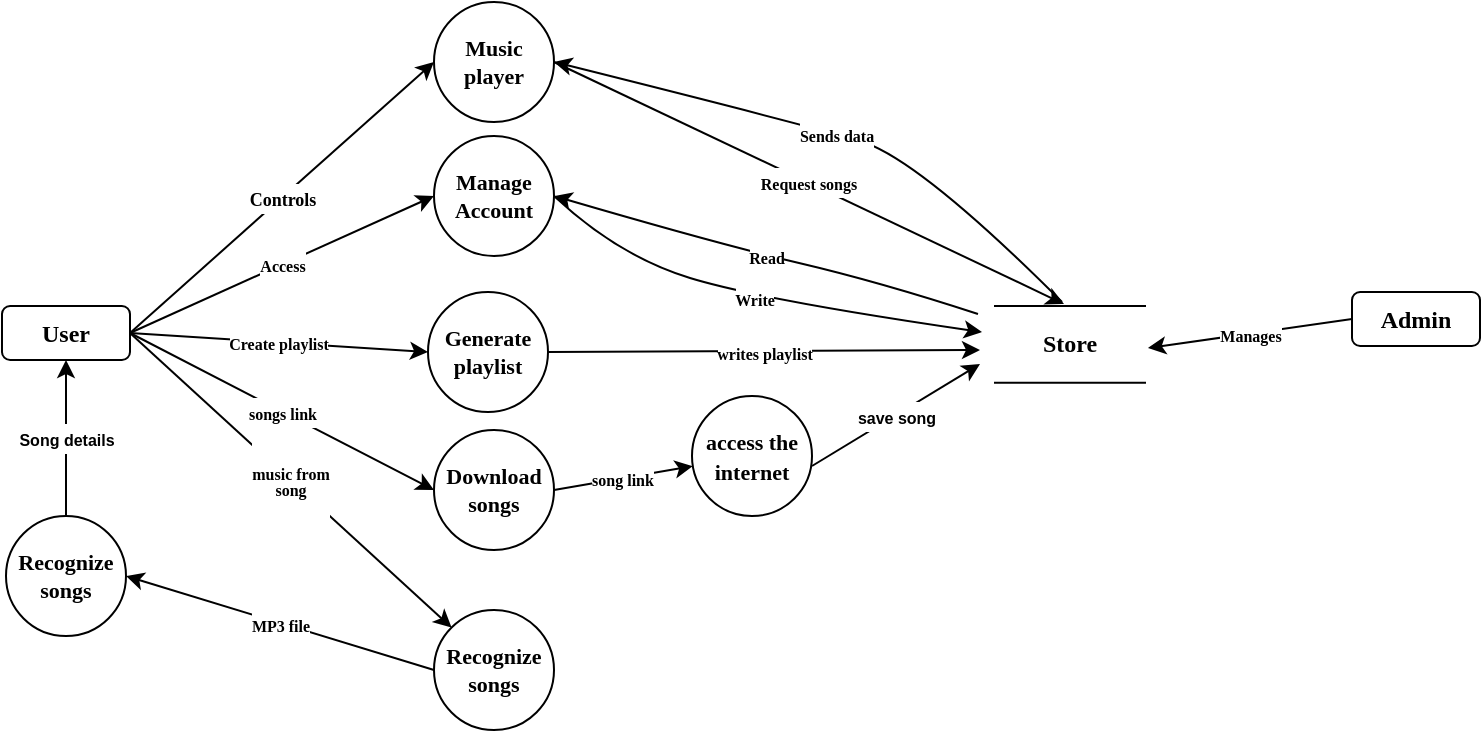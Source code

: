 <mxfile version="22.1.21" type="device">
  <diagram name="Page-1" id="N-YZeGlN1Mszi96979O7">
    <mxGraphModel dx="954" dy="727" grid="0" gridSize="10" guides="1" tooltips="1" connect="1" arrows="1" fold="1" page="0" pageScale="1" pageWidth="827" pageHeight="1169" math="0" shadow="0">
      <root>
        <mxCell id="0" />
        <mxCell id="1" parent="0" />
        <mxCell id="ANJhK1hGq2920JBnLr8D-1" value="User" style="rounded=1;whiteSpace=wrap;html=1;fontFamily=Times New Roman;fontStyle=1" parent="1" vertex="1">
          <mxGeometry x="350" y="350" width="64" height="27" as="geometry" />
        </mxCell>
        <mxCell id="ANJhK1hGq2920JBnLr8D-6" value="Music player" style="ellipse;whiteSpace=wrap;html=1;aspect=fixed;fontFamily=Times New Roman;fontSize=11;fontStyle=1" parent="1" vertex="1">
          <mxGeometry x="566" y="198" width="60" height="60" as="geometry" />
        </mxCell>
        <mxCell id="ANJhK1hGq2920JBnLr8D-9" value="" style="endArrow=none;html=1;rounded=0;fontFamily=Times New Roman;fontSize=12;fontColor=default;fontStyle=1" parent="1" edge="1">
          <mxGeometry width="50" height="50" relative="1" as="geometry">
            <mxPoint x="846" y="350" as="sourcePoint" />
            <mxPoint x="922" y="350" as="targetPoint" />
          </mxGeometry>
        </mxCell>
        <mxCell id="ANJhK1hGq2920JBnLr8D-10" value="" style="endArrow=none;html=1;rounded=0;fontFamily=Times New Roman;fontSize=12;fontColor=default;fontStyle=1" parent="1" edge="1">
          <mxGeometry width="50" height="50" relative="1" as="geometry">
            <mxPoint x="846" y="388.41" as="sourcePoint" />
            <mxPoint x="922" y="388.41" as="targetPoint" />
          </mxGeometry>
        </mxCell>
        <mxCell id="ANJhK1hGq2920JBnLr8D-11" value="Store" style="text;html=1;strokeColor=none;fillColor=none;align=center;verticalAlign=middle;whiteSpace=wrap;rounded=0;fontSize=12;fontFamily=Times New Roman;fontColor=default;fontStyle=1" parent="1" vertex="1">
          <mxGeometry x="854" y="354" width="60" height="30" as="geometry" />
        </mxCell>
        <mxCell id="ANJhK1hGq2920JBnLr8D-12" value="Generate playlist" style="ellipse;whiteSpace=wrap;html=1;aspect=fixed;rounded=1;shadow=0;glass=0;strokeColor=default;align=center;verticalAlign=middle;fontFamily=Times New Roman;fontSize=11;fontColor=default;fillColor=default;fontStyle=1;direction=south;" parent="1" vertex="1">
          <mxGeometry x="563" y="343" width="60" height="60" as="geometry" />
        </mxCell>
        <mxCell id="ANJhK1hGq2920JBnLr8D-13" value="Download &lt;br style=&quot;font-size: 11px;&quot;&gt;songs" style="ellipse;whiteSpace=wrap;html=1;aspect=fixed;rounded=1;shadow=0;glass=0;strokeColor=default;align=center;verticalAlign=middle;fontFamily=Times New Roman;fontSize=11;fontColor=default;fillColor=default;fontStyle=1" parent="1" vertex="1">
          <mxGeometry x="566" y="412" width="60" height="60" as="geometry" />
        </mxCell>
        <mxCell id="ANJhK1hGq2920JBnLr8D-14" value="Recognize&lt;br style=&quot;border-color: var(--border-color);&quot;&gt;songs" style="ellipse;whiteSpace=wrap;html=1;aspect=fixed;rounded=1;shadow=0;glass=0;strokeColor=default;align=center;verticalAlign=middle;fontFamily=Times New Roman;fontSize=11;fontColor=default;fillColor=default;fontStyle=1" parent="1" vertex="1">
          <mxGeometry x="566" y="502" width="60" height="60" as="geometry" />
        </mxCell>
        <mxCell id="ANJhK1hGq2920JBnLr8D-16" value="&lt;font style=&quot;font-size: 9px;&quot;&gt;&lt;b&gt;Controls&lt;/b&gt;&lt;/font&gt;" style="endArrow=classic;html=1;rounded=0;fontFamily=Times New Roman;fontSize=12;fontColor=default;entryX=0;entryY=0.5;entryDx=0;entryDy=0;exitX=1;exitY=0.5;exitDx=0;exitDy=0;" parent="1" source="ANJhK1hGq2920JBnLr8D-1" target="ANJhK1hGq2920JBnLr8D-6" edge="1">
          <mxGeometry width="50" height="50" relative="1" as="geometry">
            <mxPoint x="415" y="363" as="sourcePoint" />
            <mxPoint x="498" y="308" as="targetPoint" />
          </mxGeometry>
        </mxCell>
        <mxCell id="ANJhK1hGq2920JBnLr8D-17" value="&lt;font style=&quot;font-size: 8px;&quot;&gt;&lt;b&gt;Request&amp;nbsp;songs&lt;/b&gt;&lt;/font&gt;" style="endArrow=classic;html=1;rounded=0;fontFamily=Times New Roman;fontSize=12;fontColor=default;exitX=1;exitY=0.5;exitDx=0;exitDy=0;" parent="1" source="ANJhK1hGq2920JBnLr8D-6" edge="1">
          <mxGeometry width="50" height="50" relative="1" as="geometry">
            <mxPoint x="676" y="383" as="sourcePoint" />
            <mxPoint x="881" y="349" as="targetPoint" />
          </mxGeometry>
        </mxCell>
        <mxCell id="ANJhK1hGq2920JBnLr8D-18" value="&lt;b&gt;&lt;font style=&quot;font-size: 8px;&quot;&gt;Sends data&lt;/font&gt;&lt;/b&gt;" style="curved=1;endArrow=classic;html=1;rounded=0;fontFamily=Times New Roman;fontSize=12;fontColor=default;entryX=1;entryY=0.5;entryDx=0;entryDy=0;" parent="1" target="ANJhK1hGq2920JBnLr8D-6" edge="1">
          <mxGeometry width="50" height="50" relative="1" as="geometry">
            <mxPoint x="880" y="348" as="sourcePoint" />
            <mxPoint x="756" y="312" as="targetPoint" />
            <Array as="points">
              <mxPoint x="808" y="276" />
              <mxPoint x="750" y="259" />
            </Array>
          </mxGeometry>
        </mxCell>
        <mxCell id="ANJhK1hGq2920JBnLr8D-19" value="&lt;b&gt;&lt;font style=&quot;font-size: 8px;&quot;&gt;Create playlist&lt;/font&gt;&lt;/b&gt;" style="endArrow=classic;html=1;rounded=0;fontFamily=Times New Roman;fontSize=12;fontColor=default;exitX=1;exitY=0.5;exitDx=0;exitDy=0;entryX=0.5;entryY=1;entryDx=0;entryDy=0;" parent="1" source="ANJhK1hGq2920JBnLr8D-1" target="ANJhK1hGq2920JBnLr8D-12" edge="1">
          <mxGeometry width="50" height="50" relative="1" as="geometry">
            <mxPoint x="510" y="399" as="sourcePoint" />
            <mxPoint x="560" y="349" as="targetPoint" />
          </mxGeometry>
        </mxCell>
        <mxCell id="ANJhK1hGq2920JBnLr8D-20" value="&lt;b&gt;&lt;font style=&quot;font-size: 8px;&quot;&gt;writes playlist&lt;/font&gt;&lt;/b&gt;" style="endArrow=classic;html=1;rounded=0;fontFamily=Times New Roman;fontSize=12;fontColor=default;exitX=0.5;exitY=0;exitDx=0;exitDy=0;" parent="1" source="ANJhK1hGq2920JBnLr8D-12" edge="1">
          <mxGeometry width="50" height="50" relative="1" as="geometry">
            <mxPoint x="671" y="399" as="sourcePoint" />
            <mxPoint x="839" y="372" as="targetPoint" />
          </mxGeometry>
        </mxCell>
        <mxCell id="ANJhK1hGq2920JBnLr8D-21" value="&lt;b&gt;&lt;font style=&quot;font-size: 8px;&quot;&gt;songs link&lt;/font&gt;&lt;/b&gt;" style="endArrow=classic;html=1;rounded=0;fontFamily=Times New Roman;fontSize=12;fontColor=default;exitX=1;exitY=0.5;exitDx=0;exitDy=0;entryX=0;entryY=0.5;entryDx=0;entryDy=0;" parent="1" source="ANJhK1hGq2920JBnLr8D-1" target="ANJhK1hGq2920JBnLr8D-13" edge="1">
          <mxGeometry width="50" height="50" relative="1" as="geometry">
            <mxPoint x="463" y="455" as="sourcePoint" />
            <mxPoint x="513" y="405" as="targetPoint" />
          </mxGeometry>
        </mxCell>
        <mxCell id="ANJhK1hGq2920JBnLr8D-22" value="&lt;b&gt;&lt;font style=&quot;font-size: 8px;&quot;&gt;song link&lt;/font&gt;&lt;/b&gt;" style="endArrow=classic;html=1;rounded=0;fontFamily=Times New Roman;fontSize=12;fontColor=default;exitX=1;exitY=0.5;exitDx=0;exitDy=0;" parent="1" source="ANJhK1hGq2920JBnLr8D-13" target="ANJhK1hGq2920JBnLr8D-24" edge="1">
          <mxGeometry width="50" height="50" relative="1" as="geometry">
            <mxPoint x="680" y="455" as="sourcePoint" />
            <mxPoint x="702" y="423" as="targetPoint" />
          </mxGeometry>
        </mxCell>
        <mxCell id="ANJhK1hGq2920JBnLr8D-24" value="&lt;b&gt;&lt;font style=&quot;font-size: 11px;&quot;&gt;access the internet&lt;/font&gt;&lt;/b&gt;" style="ellipse;whiteSpace=wrap;html=1;aspect=fixed;rounded=1;shadow=0;glass=0;strokeColor=default;align=center;verticalAlign=middle;fontFamily=Times New Roman;fontSize=12;fontColor=default;fillColor=default;" parent="1" vertex="1">
          <mxGeometry x="695" y="395" width="60" height="60" as="geometry" />
        </mxCell>
        <mxCell id="ANJhK1hGq2920JBnLr8D-25" value="&lt;b&gt;&lt;font style=&quot;font-size: 8px;&quot;&gt;save song&lt;/font&gt;&lt;/b&gt;" style="endArrow=classic;html=1;rounded=0;fontFamily=Helvetica;fontSize=12;fontColor=default;exitX=1;exitY=0.5;exitDx=0;exitDy=0;" parent="1" edge="1">
          <mxGeometry width="50" height="50" relative="1" as="geometry">
            <mxPoint x="755.0" y="430" as="sourcePoint" />
            <mxPoint x="839" y="379" as="targetPoint" />
          </mxGeometry>
        </mxCell>
        <mxCell id="ANJhK1hGq2920JBnLr8D-29" value="Admin" style="rounded=1;whiteSpace=wrap;html=1;fontFamily=Times New Roman;fontStyle=1" parent="1" vertex="1">
          <mxGeometry x="1025" y="343" width="64" height="27" as="geometry" />
        </mxCell>
        <mxCell id="ANJhK1hGq2920JBnLr8D-30" value="&lt;b&gt;&lt;font face=&quot;Times New Roman&quot; style=&quot;font-size: 8px;&quot;&gt;Manages&lt;/font&gt;&lt;/b&gt;" style="endArrow=classic;html=1;rounded=0;fontFamily=Helvetica;fontSize=12;fontColor=default;exitX=0;exitY=0.5;exitDx=0;exitDy=0;" parent="1" source="ANJhK1hGq2920JBnLr8D-29" edge="1">
          <mxGeometry x="-0.0" width="50" height="50" relative="1" as="geometry">
            <mxPoint x="1025" y="366" as="sourcePoint" />
            <mxPoint x="923" y="371" as="targetPoint" />
            <mxPoint as="offset" />
          </mxGeometry>
        </mxCell>
        <mxCell id="ANJhK1hGq2920JBnLr8D-31" value="&lt;p style=&quot;line-height: 50%;&quot;&gt;&lt;font face=&quot;Times New Roman&quot; style=&quot;font-size: 8px;&quot;&gt;&lt;b&gt;music from &lt;br&gt;song&lt;/b&gt;&lt;/font&gt;&lt;/p&gt;" style="endArrow=classic;html=1;rounded=0;fontFamily=Helvetica;fontSize=12;fontColor=default;exitX=1;exitY=0.5;exitDx=0;exitDy=0;entryX=0;entryY=0;entryDx=0;entryDy=0;" parent="1" source="ANJhK1hGq2920JBnLr8D-1" target="ANJhK1hGq2920JBnLr8D-14" edge="1">
          <mxGeometry width="50" height="50" relative="1" as="geometry">
            <mxPoint x="460" y="486" as="sourcePoint" />
            <mxPoint x="510" y="436" as="targetPoint" />
          </mxGeometry>
        </mxCell>
        <mxCell id="ANJhK1hGq2920JBnLr8D-33" value="Recognize&lt;br style=&quot;border-color: var(--border-color);&quot;&gt;songs" style="ellipse;whiteSpace=wrap;html=1;aspect=fixed;rounded=1;shadow=0;glass=0;strokeColor=default;align=center;verticalAlign=middle;fontFamily=Times New Roman;fontSize=11;fontColor=default;fillColor=default;fontStyle=1" parent="1" vertex="1">
          <mxGeometry x="352" y="455" width="60" height="60" as="geometry" />
        </mxCell>
        <mxCell id="ANJhK1hGq2920JBnLr8D-34" value="&lt;b&gt;&lt;font style=&quot;font-size: 8px;&quot; face=&quot;Times New Roman&quot;&gt;MP3 file&lt;/font&gt;&lt;/b&gt;" style="endArrow=classic;html=1;rounded=0;fontFamily=Helvetica;fontSize=12;fontColor=default;exitX=0;exitY=0.5;exitDx=0;exitDy=0;entryX=1;entryY=0.5;entryDx=0;entryDy=0;" parent="1" source="ANJhK1hGq2920JBnLr8D-14" target="ANJhK1hGq2920JBnLr8D-33" edge="1">
          <mxGeometry x="-0.0" width="50" height="50" relative="1" as="geometry">
            <mxPoint x="460" y="486" as="sourcePoint" />
            <mxPoint x="510" y="436" as="targetPoint" />
            <mxPoint as="offset" />
          </mxGeometry>
        </mxCell>
        <mxCell id="ANJhK1hGq2920JBnLr8D-35" value="&lt;b&gt;&lt;font style=&quot;font-size: 8px;&quot;&gt;Song details&lt;/font&gt;&lt;/b&gt;" style="endArrow=classic;html=1;rounded=0;fontFamily=Helvetica;fontSize=12;fontColor=default;entryX=0.5;entryY=1;entryDx=0;entryDy=0;exitX=0.5;exitY=0;exitDx=0;exitDy=0;" parent="1" source="ANJhK1hGq2920JBnLr8D-33" target="ANJhK1hGq2920JBnLr8D-1" edge="1">
          <mxGeometry width="50" height="50" relative="1" as="geometry">
            <mxPoint x="347" y="450" as="sourcePoint" />
            <mxPoint x="397" y="400" as="targetPoint" />
          </mxGeometry>
        </mxCell>
        <mxCell id="pC5JvSZfxQh9yzpR4HF_-1" value="Manage&lt;br&gt;Account" style="ellipse;whiteSpace=wrap;html=1;aspect=fixed;rounded=1;shadow=0;glass=0;strokeColor=default;align=center;verticalAlign=middle;fontFamily=Times New Roman;fontSize=11;fontColor=default;fillColor=default;fontStyle=1;direction=south;" parent="1" vertex="1">
          <mxGeometry x="566" y="265" width="60" height="60" as="geometry" />
        </mxCell>
        <mxCell id="pC5JvSZfxQh9yzpR4HF_-2" value="&lt;font style=&quot;font-size: 8px;&quot; face=&quot;Times New Roman&quot;&gt;&lt;b&gt;Access&lt;/b&gt;&lt;/font&gt;" style="endArrow=classic;html=1;rounded=0;exitX=1;exitY=0.5;exitDx=0;exitDy=0;entryX=0.5;entryY=1;entryDx=0;entryDy=0;" parent="1" source="ANJhK1hGq2920JBnLr8D-1" target="pC5JvSZfxQh9yzpR4HF_-1" edge="1">
          <mxGeometry width="50" height="50" relative="1" as="geometry">
            <mxPoint x="415" y="363" as="sourcePoint" />
            <mxPoint x="546" y="289" as="targetPoint" />
          </mxGeometry>
        </mxCell>
        <mxCell id="pC5JvSZfxQh9yzpR4HF_-5" value="&lt;b&gt;&lt;font face=&quot;Times New Roman&quot; style=&quot;font-size: 8px;&quot;&gt;Write&lt;/font&gt;&lt;/b&gt;" style="curved=1;endArrow=classic;html=1;rounded=0;exitX=0.5;exitY=0;exitDx=0;exitDy=0;" parent="1" source="pC5JvSZfxQh9yzpR4HF_-1" edge="1">
          <mxGeometry width="50" height="50" relative="1" as="geometry">
            <mxPoint x="638" y="311" as="sourcePoint" />
            <mxPoint x="840" y="363" as="targetPoint" />
            <Array as="points">
              <mxPoint x="658" y="325" />
              <mxPoint x="730" y="347" />
            </Array>
          </mxGeometry>
        </mxCell>
        <mxCell id="pC5JvSZfxQh9yzpR4HF_-6" value="&lt;b&gt;&lt;font style=&quot;font-size: 8px;&quot; face=&quot;Times New Roman&quot;&gt;Read&lt;/font&gt;&lt;/b&gt;" style="curved=1;endArrow=classic;html=1;rounded=0;entryX=0.5;entryY=0;entryDx=0;entryDy=0;" parent="1" target="pC5JvSZfxQh9yzpR4HF_-1" edge="1">
          <mxGeometry width="50" height="50" relative="1" as="geometry">
            <mxPoint x="838" y="354" as="sourcePoint" />
            <mxPoint x="775" y="338" as="targetPoint" />
            <Array as="points">
              <mxPoint x="789" y="338" />
              <mxPoint x="708" y="319" />
            </Array>
          </mxGeometry>
        </mxCell>
      </root>
    </mxGraphModel>
  </diagram>
</mxfile>

